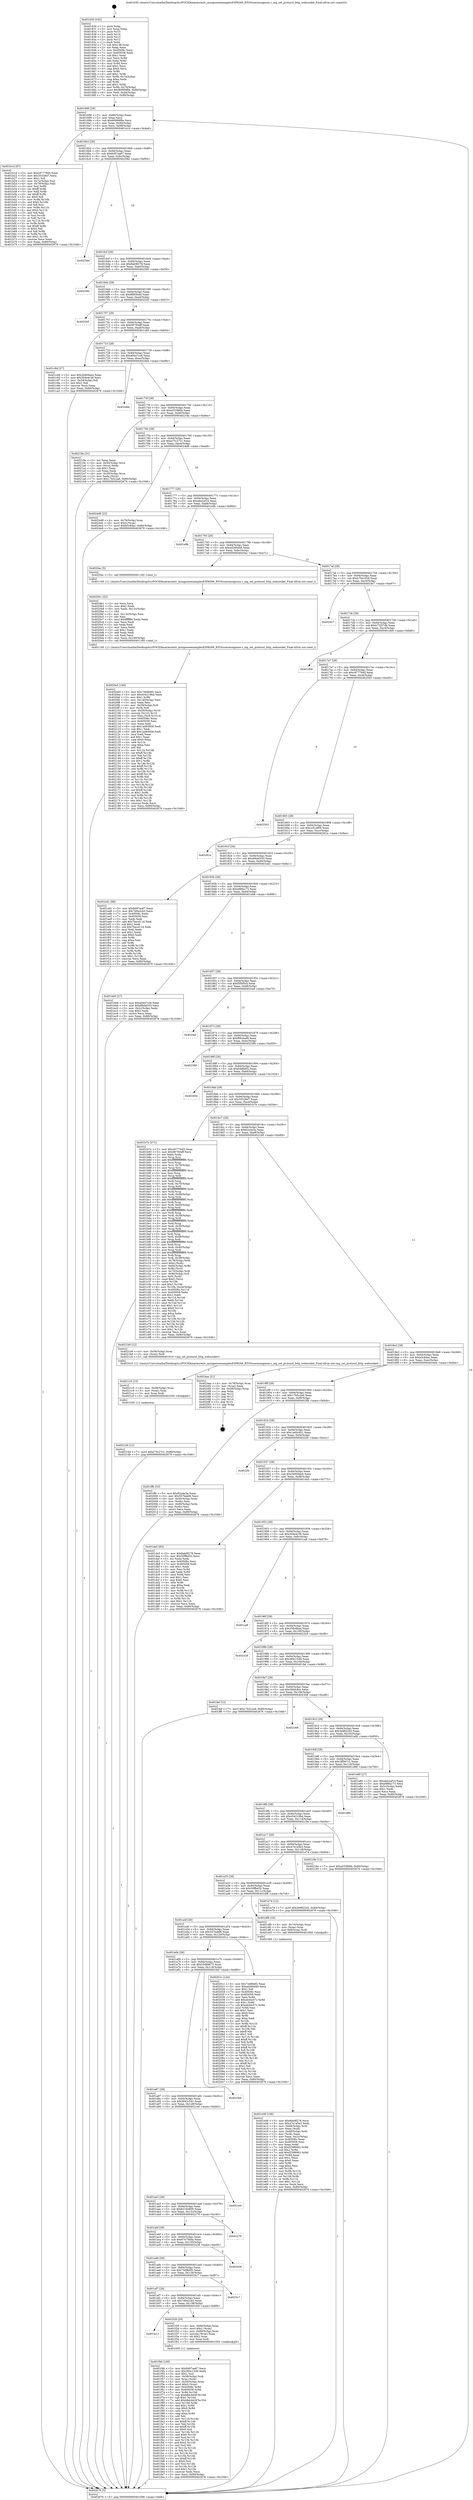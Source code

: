 digraph "0x401630" {
  label = "0x401630 (/mnt/c/Users/mathe/Desktop/tcc/POCII/binaries/extr_mongooseexamplesESP8266_RTOSusermongoose.c_mg_set_protocol_http_websocket_Final-ollvm.out::main(0))"
  labelloc = "t"
  node[shape=record]

  Entry [label="",width=0.3,height=0.3,shape=circle,fillcolor=black,style=filled]
  "0x401696" [label="{
     0x401696 [29]\l
     | [instrs]\l
     &nbsp;&nbsp;0x401696 \<+3\>: mov -0x80(%rbp),%eax\l
     &nbsp;&nbsp;0x401699 \<+2\>: mov %eax,%ecx\l
     &nbsp;&nbsp;0x40169b \<+6\>: sub $0x80999f8e,%ecx\l
     &nbsp;&nbsp;0x4016a1 \<+6\>: mov %eax,-0x94(%rbp)\l
     &nbsp;&nbsp;0x4016a7 \<+6\>: mov %ecx,-0x98(%rbp)\l
     &nbsp;&nbsp;0x4016ad \<+6\>: je 0000000000401b1d \<main+0x4ed\>\l
  }"]
  "0x401b1d" [label="{
     0x401b1d [97]\l
     | [instrs]\l
     &nbsp;&nbsp;0x401b1d \<+5\>: mov $0xc9777645,%eax\l
     &nbsp;&nbsp;0x401b22 \<+5\>: mov $0x35328d7,%ecx\l
     &nbsp;&nbsp;0x401b27 \<+2\>: mov $0x1,%dl\l
     &nbsp;&nbsp;0x401b29 \<+4\>: mov -0x7a(%rbp),%sil\l
     &nbsp;&nbsp;0x401b2d \<+4\>: mov -0x79(%rbp),%dil\l
     &nbsp;&nbsp;0x401b31 \<+3\>: mov %sil,%r8b\l
     &nbsp;&nbsp;0x401b34 \<+4\>: xor $0xff,%r8b\l
     &nbsp;&nbsp;0x401b38 \<+3\>: mov %dil,%r9b\l
     &nbsp;&nbsp;0x401b3b \<+4\>: xor $0xff,%r9b\l
     &nbsp;&nbsp;0x401b3f \<+3\>: xor $0x0,%dl\l
     &nbsp;&nbsp;0x401b42 \<+3\>: mov %r8b,%r10b\l
     &nbsp;&nbsp;0x401b45 \<+4\>: and $0x0,%r10b\l
     &nbsp;&nbsp;0x401b49 \<+3\>: and %dl,%sil\l
     &nbsp;&nbsp;0x401b4c \<+3\>: mov %r9b,%r11b\l
     &nbsp;&nbsp;0x401b4f \<+4\>: and $0x0,%r11b\l
     &nbsp;&nbsp;0x401b53 \<+3\>: and %dl,%dil\l
     &nbsp;&nbsp;0x401b56 \<+3\>: or %sil,%r10b\l
     &nbsp;&nbsp;0x401b59 \<+3\>: or %dil,%r11b\l
     &nbsp;&nbsp;0x401b5c \<+3\>: xor %r11b,%r10b\l
     &nbsp;&nbsp;0x401b5f \<+3\>: or %r9b,%r8b\l
     &nbsp;&nbsp;0x401b62 \<+4\>: xor $0xff,%r8b\l
     &nbsp;&nbsp;0x401b66 \<+3\>: or $0x0,%dl\l
     &nbsp;&nbsp;0x401b69 \<+3\>: and %dl,%r8b\l
     &nbsp;&nbsp;0x401b6c \<+3\>: or %r8b,%r10b\l
     &nbsp;&nbsp;0x401b6f \<+4\>: test $0x1,%r10b\l
     &nbsp;&nbsp;0x401b73 \<+3\>: cmovne %ecx,%eax\l
     &nbsp;&nbsp;0x401b76 \<+3\>: mov %eax,-0x80(%rbp)\l
     &nbsp;&nbsp;0x401b79 \<+5\>: jmp 0000000000402676 \<main+0x1046\>\l
  }"]
  "0x4016b3" [label="{
     0x4016b3 [28]\l
     | [instrs]\l
     &nbsp;&nbsp;0x4016b3 \<+5\>: jmp 00000000004016b8 \<main+0x88\>\l
     &nbsp;&nbsp;0x4016b8 \<+6\>: mov -0x94(%rbp),%eax\l
     &nbsp;&nbsp;0x4016be \<+5\>: sub $0x8497aa67,%eax\l
     &nbsp;&nbsp;0x4016c3 \<+6\>: mov %eax,-0x9c(%rbp)\l
     &nbsp;&nbsp;0x4016c9 \<+6\>: je 000000000040258d \<main+0xf5d\>\l
  }"]
  "0x402676" [label="{
     0x402676 [5]\l
     | [instrs]\l
     &nbsp;&nbsp;0x402676 \<+5\>: jmp 0000000000401696 \<main+0x66\>\l
  }"]
  "0x401630" [label="{
     0x401630 [102]\l
     | [instrs]\l
     &nbsp;&nbsp;0x401630 \<+1\>: push %rbp\l
     &nbsp;&nbsp;0x401631 \<+3\>: mov %rsp,%rbp\l
     &nbsp;&nbsp;0x401634 \<+2\>: push %r15\l
     &nbsp;&nbsp;0x401636 \<+2\>: push %r14\l
     &nbsp;&nbsp;0x401638 \<+2\>: push %r13\l
     &nbsp;&nbsp;0x40163a \<+2\>: push %r12\l
     &nbsp;&nbsp;0x40163c \<+1\>: push %rbx\l
     &nbsp;&nbsp;0x40163d \<+7\>: sub $0x138,%rsp\l
     &nbsp;&nbsp;0x401644 \<+2\>: xor %eax,%eax\l
     &nbsp;&nbsp;0x401646 \<+7\>: mov 0x40506c,%ecx\l
     &nbsp;&nbsp;0x40164d \<+7\>: mov 0x405058,%edx\l
     &nbsp;&nbsp;0x401654 \<+3\>: sub $0x1,%eax\l
     &nbsp;&nbsp;0x401657 \<+3\>: mov %ecx,%r8d\l
     &nbsp;&nbsp;0x40165a \<+3\>: add %eax,%r8d\l
     &nbsp;&nbsp;0x40165d \<+4\>: imul %r8d,%ecx\l
     &nbsp;&nbsp;0x401661 \<+3\>: and $0x1,%ecx\l
     &nbsp;&nbsp;0x401664 \<+3\>: cmp $0x0,%ecx\l
     &nbsp;&nbsp;0x401667 \<+4\>: sete %r9b\l
     &nbsp;&nbsp;0x40166b \<+4\>: and $0x1,%r9b\l
     &nbsp;&nbsp;0x40166f \<+4\>: mov %r9b,-0x7a(%rbp)\l
     &nbsp;&nbsp;0x401673 \<+3\>: cmp $0xa,%edx\l
     &nbsp;&nbsp;0x401676 \<+4\>: setl %r9b\l
     &nbsp;&nbsp;0x40167a \<+4\>: and $0x1,%r9b\l
     &nbsp;&nbsp;0x40167e \<+4\>: mov %r9b,-0x79(%rbp)\l
     &nbsp;&nbsp;0x401682 \<+7\>: movl $0x80999f8e,-0x80(%rbp)\l
     &nbsp;&nbsp;0x401689 \<+6\>: mov %edi,-0x84(%rbp)\l
     &nbsp;&nbsp;0x40168f \<+7\>: mov %rsi,-0x90(%rbp)\l
  }"]
  Exit [label="",width=0.3,height=0.3,shape=circle,fillcolor=black,style=filled,peripheries=2]
  "0x40258d" [label="{
     0x40258d\l
  }", style=dashed]
  "0x4016cf" [label="{
     0x4016cf [28]\l
     | [instrs]\l
     &nbsp;&nbsp;0x4016cf \<+5\>: jmp 00000000004016d4 \<main+0xa4\>\l
     &nbsp;&nbsp;0x4016d4 \<+6\>: mov -0x94(%rbp),%eax\l
     &nbsp;&nbsp;0x4016da \<+5\>: sub $0x8ab9f278,%eax\l
     &nbsp;&nbsp;0x4016df \<+6\>: mov %eax,-0xa0(%rbp)\l
     &nbsp;&nbsp;0x4016e5 \<+6\>: je 0000000000402560 \<main+0xf30\>\l
  }"]
  "0x4021d4" [label="{
     0x4021d4 [12]\l
     | [instrs]\l
     &nbsp;&nbsp;0x4021d4 \<+7\>: movl $0xa75c27c1,-0x80(%rbp)\l
     &nbsp;&nbsp;0x4021db \<+5\>: jmp 0000000000402676 \<main+0x1046\>\l
  }"]
  "0x402560" [label="{
     0x402560\l
  }", style=dashed]
  "0x4016eb" [label="{
     0x4016eb [28]\l
     | [instrs]\l
     &nbsp;&nbsp;0x4016eb \<+5\>: jmp 00000000004016f0 \<main+0xc0\>\l
     &nbsp;&nbsp;0x4016f0 \<+6\>: mov -0x94(%rbp),%eax\l
     &nbsp;&nbsp;0x4016f6 \<+5\>: sub $0x8f6f3bdd,%eax\l
     &nbsp;&nbsp;0x4016fb \<+6\>: mov %eax,-0xa4(%rbp)\l
     &nbsp;&nbsp;0x401701 \<+6\>: je 0000000000402545 \<main+0xf15\>\l
  }"]
  "0x4021c5" [label="{
     0x4021c5 [15]\l
     | [instrs]\l
     &nbsp;&nbsp;0x4021c5 \<+4\>: mov -0x58(%rbp),%rax\l
     &nbsp;&nbsp;0x4021c9 \<+3\>: mov (%rax),%rax\l
     &nbsp;&nbsp;0x4021cc \<+3\>: mov %rax,%rdi\l
     &nbsp;&nbsp;0x4021cf \<+5\>: call 0000000000401030 \<free@plt\>\l
     | [calls]\l
     &nbsp;&nbsp;0x401030 \{1\} (unknown)\l
  }"]
  "0x402545" [label="{
     0x402545\l
  }", style=dashed]
  "0x401707" [label="{
     0x401707 [28]\l
     | [instrs]\l
     &nbsp;&nbsp;0x401707 \<+5\>: jmp 000000000040170c \<main+0xdc\>\l
     &nbsp;&nbsp;0x40170c \<+6\>: mov -0x94(%rbp),%eax\l
     &nbsp;&nbsp;0x401712 \<+5\>: sub $0x98750eff,%eax\l
     &nbsp;&nbsp;0x401717 \<+6\>: mov %eax,-0xa8(%rbp)\l
     &nbsp;&nbsp;0x40171d \<+6\>: je 0000000000401c8d \<main+0x65d\>\l
  }"]
  "0x4020e5" [label="{
     0x4020e5 [169]\l
     | [instrs]\l
     &nbsp;&nbsp;0x4020e5 \<+5\>: mov $0x73d9b6f2,%ecx\l
     &nbsp;&nbsp;0x4020ea \<+5\>: mov $0x454219bd,%edx\l
     &nbsp;&nbsp;0x4020ef \<+3\>: mov $0x1,%r8b\l
     &nbsp;&nbsp;0x4020f2 \<+6\>: mov -0x140(%rbp),%esi\l
     &nbsp;&nbsp;0x4020f8 \<+3\>: imul %eax,%esi\l
     &nbsp;&nbsp;0x4020fb \<+4\>: mov -0x58(%rbp),%r9\l
     &nbsp;&nbsp;0x4020ff \<+3\>: mov (%r9),%r9\l
     &nbsp;&nbsp;0x402102 \<+4\>: mov -0x50(%rbp),%r10\l
     &nbsp;&nbsp;0x402106 \<+3\>: movslq (%r10),%r10\l
     &nbsp;&nbsp;0x402109 \<+4\>: mov %esi,(%r9,%r10,4)\l
     &nbsp;&nbsp;0x40210d \<+7\>: mov 0x40506c,%eax\l
     &nbsp;&nbsp;0x402114 \<+7\>: mov 0x405058,%esi\l
     &nbsp;&nbsp;0x40211b \<+2\>: mov %eax,%edi\l
     &nbsp;&nbsp;0x40211d \<+6\>: sub $0x1ad83608,%edi\l
     &nbsp;&nbsp;0x402123 \<+3\>: sub $0x1,%edi\l
     &nbsp;&nbsp;0x402126 \<+6\>: add $0x1ad83608,%edi\l
     &nbsp;&nbsp;0x40212c \<+3\>: imul %edi,%eax\l
     &nbsp;&nbsp;0x40212f \<+3\>: and $0x1,%eax\l
     &nbsp;&nbsp;0x402132 \<+3\>: cmp $0x0,%eax\l
     &nbsp;&nbsp;0x402135 \<+4\>: sete %r11b\l
     &nbsp;&nbsp;0x402139 \<+3\>: cmp $0xa,%esi\l
     &nbsp;&nbsp;0x40213c \<+3\>: setl %bl\l
     &nbsp;&nbsp;0x40213f \<+3\>: mov %r11b,%r14b\l
     &nbsp;&nbsp;0x402142 \<+4\>: xor $0xff,%r14b\l
     &nbsp;&nbsp;0x402146 \<+3\>: mov %bl,%r15b\l
     &nbsp;&nbsp;0x402149 \<+4\>: xor $0xff,%r15b\l
     &nbsp;&nbsp;0x40214d \<+4\>: xor $0x1,%r8b\l
     &nbsp;&nbsp;0x402151 \<+3\>: mov %r14b,%r12b\l
     &nbsp;&nbsp;0x402154 \<+4\>: and $0xff,%r12b\l
     &nbsp;&nbsp;0x402158 \<+3\>: and %r8b,%r11b\l
     &nbsp;&nbsp;0x40215b \<+3\>: mov %r15b,%r13b\l
     &nbsp;&nbsp;0x40215e \<+4\>: and $0xff,%r13b\l
     &nbsp;&nbsp;0x402162 \<+3\>: and %r8b,%bl\l
     &nbsp;&nbsp;0x402165 \<+3\>: or %r11b,%r12b\l
     &nbsp;&nbsp;0x402168 \<+3\>: or %bl,%r13b\l
     &nbsp;&nbsp;0x40216b \<+3\>: xor %r13b,%r12b\l
     &nbsp;&nbsp;0x40216e \<+3\>: or %r15b,%r14b\l
     &nbsp;&nbsp;0x402171 \<+4\>: xor $0xff,%r14b\l
     &nbsp;&nbsp;0x402175 \<+4\>: or $0x1,%r8b\l
     &nbsp;&nbsp;0x402179 \<+3\>: and %r8b,%r14b\l
     &nbsp;&nbsp;0x40217c \<+3\>: or %r14b,%r12b\l
     &nbsp;&nbsp;0x40217f \<+4\>: test $0x1,%r12b\l
     &nbsp;&nbsp;0x402183 \<+3\>: cmovne %edx,%ecx\l
     &nbsp;&nbsp;0x402186 \<+3\>: mov %ecx,-0x80(%rbp)\l
     &nbsp;&nbsp;0x402189 \<+5\>: jmp 0000000000402676 \<main+0x1046\>\l
  }"]
  "0x401c8d" [label="{
     0x401c8d [27]\l
     | [instrs]\l
     &nbsp;&nbsp;0x401c8d \<+5\>: mov $0x2b909ee4,%eax\l
     &nbsp;&nbsp;0x401c92 \<+5\>: mov $0x304e4c38,%ecx\l
     &nbsp;&nbsp;0x401c97 \<+3\>: mov -0x2d(%rbp),%dl\l
     &nbsp;&nbsp;0x401c9a \<+3\>: test $0x1,%dl\l
     &nbsp;&nbsp;0x401c9d \<+3\>: cmovne %ecx,%eax\l
     &nbsp;&nbsp;0x401ca0 \<+3\>: mov %eax,-0x80(%rbp)\l
     &nbsp;&nbsp;0x401ca3 \<+5\>: jmp 0000000000402676 \<main+0x1046\>\l
  }"]
  "0x401723" [label="{
     0x401723 [28]\l
     | [instrs]\l
     &nbsp;&nbsp;0x401723 \<+5\>: jmp 0000000000401728 \<main+0xf8\>\l
     &nbsp;&nbsp;0x401728 \<+6\>: mov -0x94(%rbp),%eax\l
     &nbsp;&nbsp;0x40172e \<+5\>: sub $0xa0447cc8,%eax\l
     &nbsp;&nbsp;0x401733 \<+6\>: mov %eax,-0xac(%rbp)\l
     &nbsp;&nbsp;0x401739 \<+6\>: je 00000000004024bb \<main+0xe8b\>\l
  }"]
  "0x4020b1" [label="{
     0x4020b1 [52]\l
     | [instrs]\l
     &nbsp;&nbsp;0x4020b1 \<+2\>: xor %ecx,%ecx\l
     &nbsp;&nbsp;0x4020b3 \<+5\>: mov $0x2,%edx\l
     &nbsp;&nbsp;0x4020b8 \<+6\>: mov %edx,-0x13c(%rbp)\l
     &nbsp;&nbsp;0x4020be \<+1\>: cltd\l
     &nbsp;&nbsp;0x4020bf \<+6\>: mov -0x13c(%rbp),%esi\l
     &nbsp;&nbsp;0x4020c5 \<+2\>: idiv %esi\l
     &nbsp;&nbsp;0x4020c7 \<+6\>: imul $0xfffffffe,%edx,%edx\l
     &nbsp;&nbsp;0x4020cd \<+2\>: mov %ecx,%edi\l
     &nbsp;&nbsp;0x4020cf \<+2\>: sub %edx,%edi\l
     &nbsp;&nbsp;0x4020d1 \<+2\>: mov %ecx,%edx\l
     &nbsp;&nbsp;0x4020d3 \<+3\>: sub $0x1,%edx\l
     &nbsp;&nbsp;0x4020d6 \<+2\>: add %edx,%edi\l
     &nbsp;&nbsp;0x4020d8 \<+2\>: sub %edi,%ecx\l
     &nbsp;&nbsp;0x4020da \<+6\>: mov %ecx,-0x140(%rbp)\l
     &nbsp;&nbsp;0x4020e0 \<+5\>: call 0000000000401160 \<next_i\>\l
     | [calls]\l
     &nbsp;&nbsp;0x401160 \{1\} (/mnt/c/Users/mathe/Desktop/tcc/POCII/binaries/extr_mongooseexamplesESP8266_RTOSusermongoose.c_mg_set_protocol_http_websocket_Final-ollvm.out::next_i)\l
  }"]
  "0x4024bb" [label="{
     0x4024bb\l
  }", style=dashed]
  "0x40173f" [label="{
     0x40173f [28]\l
     | [instrs]\l
     &nbsp;&nbsp;0x40173f \<+5\>: jmp 0000000000401744 \<main+0x114\>\l
     &nbsp;&nbsp;0x401744 \<+6\>: mov -0x94(%rbp),%eax\l
     &nbsp;&nbsp;0x40174a \<+5\>: sub $0xa53386fe,%eax\l
     &nbsp;&nbsp;0x40174f \<+6\>: mov %eax,-0xb0(%rbp)\l
     &nbsp;&nbsp;0x401755 \<+6\>: je 000000000040219a \<main+0xb6a\>\l
  }"]
  "0x401f46" [label="{
     0x401f46 [169]\l
     | [instrs]\l
     &nbsp;&nbsp;0x401f46 \<+5\>: mov $0x8497aa67,%ecx\l
     &nbsp;&nbsp;0x401f4b \<+5\>: mov $0x394c1549,%edx\l
     &nbsp;&nbsp;0x401f50 \<+3\>: mov $0x1,%sil\l
     &nbsp;&nbsp;0x401f53 \<+4\>: mov -0x58(%rbp),%rdi\l
     &nbsp;&nbsp;0x401f57 \<+3\>: mov %rax,(%rdi)\l
     &nbsp;&nbsp;0x401f5a \<+4\>: mov -0x50(%rbp),%rax\l
     &nbsp;&nbsp;0x401f5e \<+6\>: movl $0x0,(%rax)\l
     &nbsp;&nbsp;0x401f64 \<+8\>: mov 0x40506c,%r8d\l
     &nbsp;&nbsp;0x401f6c \<+8\>: mov 0x405058,%r9d\l
     &nbsp;&nbsp;0x401f74 \<+3\>: mov %r8d,%r10d\l
     &nbsp;&nbsp;0x401f77 \<+7\>: sub $0xb8dcbb5f,%r10d\l
     &nbsp;&nbsp;0x401f7e \<+4\>: sub $0x1,%r10d\l
     &nbsp;&nbsp;0x401f82 \<+7\>: add $0xb8dcbb5f,%r10d\l
     &nbsp;&nbsp;0x401f89 \<+4\>: imul %r10d,%r8d\l
     &nbsp;&nbsp;0x401f8d \<+4\>: and $0x1,%r8d\l
     &nbsp;&nbsp;0x401f91 \<+4\>: cmp $0x0,%r8d\l
     &nbsp;&nbsp;0x401f95 \<+4\>: sete %r11b\l
     &nbsp;&nbsp;0x401f99 \<+4\>: cmp $0xa,%r9d\l
     &nbsp;&nbsp;0x401f9d \<+3\>: setl %bl\l
     &nbsp;&nbsp;0x401fa0 \<+3\>: mov %r11b,%r14b\l
     &nbsp;&nbsp;0x401fa3 \<+4\>: xor $0xff,%r14b\l
     &nbsp;&nbsp;0x401fa7 \<+3\>: mov %bl,%r15b\l
     &nbsp;&nbsp;0x401faa \<+4\>: xor $0xff,%r15b\l
     &nbsp;&nbsp;0x401fae \<+4\>: xor $0x0,%sil\l
     &nbsp;&nbsp;0x401fb2 \<+3\>: mov %r14b,%r12b\l
     &nbsp;&nbsp;0x401fb5 \<+4\>: and $0x0,%r12b\l
     &nbsp;&nbsp;0x401fb9 \<+3\>: and %sil,%r11b\l
     &nbsp;&nbsp;0x401fbc \<+3\>: mov %r15b,%r13b\l
     &nbsp;&nbsp;0x401fbf \<+4\>: and $0x0,%r13b\l
     &nbsp;&nbsp;0x401fc3 \<+3\>: and %sil,%bl\l
     &nbsp;&nbsp;0x401fc6 \<+3\>: or %r11b,%r12b\l
     &nbsp;&nbsp;0x401fc9 \<+3\>: or %bl,%r13b\l
     &nbsp;&nbsp;0x401fcc \<+3\>: xor %r13b,%r12b\l
     &nbsp;&nbsp;0x401fcf \<+3\>: or %r15b,%r14b\l
     &nbsp;&nbsp;0x401fd2 \<+4\>: xor $0xff,%r14b\l
     &nbsp;&nbsp;0x401fd6 \<+4\>: or $0x0,%sil\l
     &nbsp;&nbsp;0x401fda \<+3\>: and %sil,%r14b\l
     &nbsp;&nbsp;0x401fdd \<+3\>: or %r14b,%r12b\l
     &nbsp;&nbsp;0x401fe0 \<+4\>: test $0x1,%r12b\l
     &nbsp;&nbsp;0x401fe4 \<+3\>: cmovne %edx,%ecx\l
     &nbsp;&nbsp;0x401fe7 \<+3\>: mov %ecx,-0x80(%rbp)\l
     &nbsp;&nbsp;0x401fea \<+5\>: jmp 0000000000402676 \<main+0x1046\>\l
  }"]
  "0x40219a" [label="{
     0x40219a [31]\l
     | [instrs]\l
     &nbsp;&nbsp;0x40219a \<+2\>: xor %eax,%eax\l
     &nbsp;&nbsp;0x40219c \<+4\>: mov -0x50(%rbp),%rcx\l
     &nbsp;&nbsp;0x4021a0 \<+2\>: mov (%rcx),%edx\l
     &nbsp;&nbsp;0x4021a2 \<+3\>: sub $0x1,%eax\l
     &nbsp;&nbsp;0x4021a5 \<+2\>: sub %eax,%edx\l
     &nbsp;&nbsp;0x4021a7 \<+4\>: mov -0x50(%rbp),%rcx\l
     &nbsp;&nbsp;0x4021ab \<+2\>: mov %edx,(%rcx)\l
     &nbsp;&nbsp;0x4021ad \<+7\>: movl $0x17b5c2a6,-0x80(%rbp)\l
     &nbsp;&nbsp;0x4021b4 \<+5\>: jmp 0000000000402676 \<main+0x1046\>\l
  }"]
  "0x40175b" [label="{
     0x40175b [28]\l
     | [instrs]\l
     &nbsp;&nbsp;0x40175b \<+5\>: jmp 0000000000401760 \<main+0x130\>\l
     &nbsp;&nbsp;0x401760 \<+6\>: mov -0x94(%rbp),%eax\l
     &nbsp;&nbsp;0x401766 \<+5\>: sub $0xa75c27c1,%eax\l
     &nbsp;&nbsp;0x40176b \<+6\>: mov %eax,-0xb4(%rbp)\l
     &nbsp;&nbsp;0x401771 \<+6\>: je 00000000004024d8 \<main+0xea8\>\l
  }"]
  "0x401b13" [label="{
     0x401b13\l
  }", style=dashed]
  "0x4024d8" [label="{
     0x4024d8 [22]\l
     | [instrs]\l
     &nbsp;&nbsp;0x4024d8 \<+4\>: mov -0x78(%rbp),%rax\l
     &nbsp;&nbsp;0x4024dc \<+6\>: movl $0x0,(%rax)\l
     &nbsp;&nbsp;0x4024e2 \<+7\>: movl $0xb5c84ac,-0x80(%rbp)\l
     &nbsp;&nbsp;0x4024e9 \<+5\>: jmp 0000000000402676 \<main+0x1046\>\l
  }"]
  "0x401777" [label="{
     0x401777 [28]\l
     | [instrs]\l
     &nbsp;&nbsp;0x401777 \<+5\>: jmp 000000000040177c \<main+0x14c\>\l
     &nbsp;&nbsp;0x40177c \<+6\>: mov -0x94(%rbp),%eax\l
     &nbsp;&nbsp;0x401782 \<+5\>: sub $0xabe2af10,%eax\l
     &nbsp;&nbsp;0x401787 \<+6\>: mov %eax,-0xb8(%rbp)\l
     &nbsp;&nbsp;0x40178d \<+6\>: je 0000000000401e9b \<main+0x86b\>\l
  }"]
  "0x401f29" [label="{
     0x401f29 [29]\l
     | [instrs]\l
     &nbsp;&nbsp;0x401f29 \<+4\>: mov -0x60(%rbp),%rax\l
     &nbsp;&nbsp;0x401f2d \<+6\>: movl $0x1,(%rax)\l
     &nbsp;&nbsp;0x401f33 \<+4\>: mov -0x60(%rbp),%rax\l
     &nbsp;&nbsp;0x401f37 \<+3\>: movslq (%rax),%rax\l
     &nbsp;&nbsp;0x401f3a \<+4\>: shl $0x2,%rax\l
     &nbsp;&nbsp;0x401f3e \<+3\>: mov %rax,%rdi\l
     &nbsp;&nbsp;0x401f41 \<+5\>: call 0000000000401050 \<malloc@plt\>\l
     | [calls]\l
     &nbsp;&nbsp;0x401050 \{1\} (unknown)\l
  }"]
  "0x401e9b" [label="{
     0x401e9b\l
  }", style=dashed]
  "0x401793" [label="{
     0x401793 [28]\l
     | [instrs]\l
     &nbsp;&nbsp;0x401793 \<+5\>: jmp 0000000000401798 \<main+0x168\>\l
     &nbsp;&nbsp;0x401798 \<+6\>: mov -0x94(%rbp),%eax\l
     &nbsp;&nbsp;0x40179e \<+5\>: sub $0xad260d49,%eax\l
     &nbsp;&nbsp;0x4017a3 \<+6\>: mov %eax,-0xbc(%rbp)\l
     &nbsp;&nbsp;0x4017a9 \<+6\>: je 00000000004020ac \<main+0xa7c\>\l
  }"]
  "0x401af7" [label="{
     0x401af7 [28]\l
     | [instrs]\l
     &nbsp;&nbsp;0x401af7 \<+5\>: jmp 0000000000401afc \<main+0x4cc\>\l
     &nbsp;&nbsp;0x401afc \<+6\>: mov -0x94(%rbp),%eax\l
     &nbsp;&nbsp;0x401b02 \<+5\>: sub $0x7d0a2cb2,%eax\l
     &nbsp;&nbsp;0x401b07 \<+6\>: mov %eax,-0x138(%rbp)\l
     &nbsp;&nbsp;0x401b0d \<+6\>: je 0000000000401f29 \<main+0x8f9\>\l
  }"]
  "0x4020ac" [label="{
     0x4020ac [5]\l
     | [instrs]\l
     &nbsp;&nbsp;0x4020ac \<+5\>: call 0000000000401160 \<next_i\>\l
     | [calls]\l
     &nbsp;&nbsp;0x401160 \{1\} (/mnt/c/Users/mathe/Desktop/tcc/POCII/binaries/extr_mongooseexamplesESP8266_RTOSusermongoose.c_mg_set_protocol_http_websocket_Final-ollvm.out::next_i)\l
  }"]
  "0x4017af" [label="{
     0x4017af [28]\l
     | [instrs]\l
     &nbsp;&nbsp;0x4017af \<+5\>: jmp 00000000004017b4 \<main+0x184\>\l
     &nbsp;&nbsp;0x4017b4 \<+6\>: mov -0x94(%rbp),%eax\l
     &nbsp;&nbsp;0x4017ba \<+5\>: sub $0xb70e1926,%eax\l
     &nbsp;&nbsp;0x4017bf \<+6\>: mov %eax,-0xc0(%rbp)\l
     &nbsp;&nbsp;0x4017c5 \<+6\>: je 00000000004024c7 \<main+0xe97\>\l
  }"]
  "0x4025c7" [label="{
     0x4025c7\l
  }", style=dashed]
  "0x4024c7" [label="{
     0x4024c7\l
  }", style=dashed]
  "0x4017cb" [label="{
     0x4017cb [28]\l
     | [instrs]\l
     &nbsp;&nbsp;0x4017cb \<+5\>: jmp 00000000004017d0 \<main+0x1a0\>\l
     &nbsp;&nbsp;0x4017d0 \<+6\>: mov -0x94(%rbp),%eax\l
     &nbsp;&nbsp;0x4017d6 \<+5\>: sub $0xb72f37db,%eax\l
     &nbsp;&nbsp;0x4017db \<+6\>: mov %eax,-0xc4(%rbp)\l
     &nbsp;&nbsp;0x4017e1 \<+6\>: je 0000000000401d00 \<main+0x6d0\>\l
  }"]
  "0x401adb" [label="{
     0x401adb [28]\l
     | [instrs]\l
     &nbsp;&nbsp;0x401adb \<+5\>: jmp 0000000000401ae0 \<main+0x4b0\>\l
     &nbsp;&nbsp;0x401ae0 \<+6\>: mov -0x94(%rbp),%eax\l
     &nbsp;&nbsp;0x401ae6 \<+5\>: sub $0x73d9b6f2,%eax\l
     &nbsp;&nbsp;0x401aeb \<+6\>: mov %eax,-0x134(%rbp)\l
     &nbsp;&nbsp;0x401af1 \<+6\>: je 00000000004025c7 \<main+0xf97\>\l
  }"]
  "0x401d00" [label="{
     0x401d00\l
  }", style=dashed]
  "0x4017e7" [label="{
     0x4017e7 [28]\l
     | [instrs]\l
     &nbsp;&nbsp;0x4017e7 \<+5\>: jmp 00000000004017ec \<main+0x1bc\>\l
     &nbsp;&nbsp;0x4017ec \<+6\>: mov -0x94(%rbp),%eax\l
     &nbsp;&nbsp;0x4017f2 \<+5\>: sub $0xc9777645,%eax\l
     &nbsp;&nbsp;0x4017f7 \<+6\>: mov %eax,-0xc8(%rbp)\l
     &nbsp;&nbsp;0x4017fd \<+6\>: je 0000000000402503 \<main+0xed3\>\l
  }"]
  "0x402436" [label="{
     0x402436\l
  }", style=dashed]
  "0x402503" [label="{
     0x402503\l
  }", style=dashed]
  "0x401803" [label="{
     0x401803 [28]\l
     | [instrs]\l
     &nbsp;&nbsp;0x401803 \<+5\>: jmp 0000000000401808 \<main+0x1d8\>\l
     &nbsp;&nbsp;0x401808 \<+6\>: mov -0x94(%rbp),%eax\l
     &nbsp;&nbsp;0x40180e \<+5\>: sub $0xcc51df09,%eax\l
     &nbsp;&nbsp;0x401813 \<+6\>: mov %eax,-0xcc(%rbp)\l
     &nbsp;&nbsp;0x401819 \<+6\>: je 000000000040261a \<main+0xfea\>\l
  }"]
  "0x401abf" [label="{
     0x401abf [28]\l
     | [instrs]\l
     &nbsp;&nbsp;0x401abf \<+5\>: jmp 0000000000401ac4 \<main+0x494\>\l
     &nbsp;&nbsp;0x401ac4 \<+6\>: mov -0x94(%rbp),%eax\l
     &nbsp;&nbsp;0x401aca \<+5\>: sub $0x67e756da,%eax\l
     &nbsp;&nbsp;0x401acf \<+6\>: mov %eax,-0x130(%rbp)\l
     &nbsp;&nbsp;0x401ad5 \<+6\>: je 0000000000402436 \<main+0xe06\>\l
  }"]
  "0x40261a" [label="{
     0x40261a\l
  }", style=dashed]
  "0x40181f" [label="{
     0x40181f [28]\l
     | [instrs]\l
     &nbsp;&nbsp;0x40181f \<+5\>: jmp 0000000000401824 \<main+0x1f4\>\l
     &nbsp;&nbsp;0x401824 \<+6\>: mov -0x94(%rbp),%eax\l
     &nbsp;&nbsp;0x40182a \<+5\>: sub $0xdf4dd333,%eax\l
     &nbsp;&nbsp;0x40182f \<+6\>: mov %eax,-0xd0(%rbp)\l
     &nbsp;&nbsp;0x401835 \<+6\>: je 0000000000401ed1 \<main+0x8a1\>\l
  }"]
  "0x402270" [label="{
     0x402270\l
  }", style=dashed]
  "0x401ed1" [label="{
     0x401ed1 [88]\l
     | [instrs]\l
     &nbsp;&nbsp;0x401ed1 \<+5\>: mov $0x8497aa67,%eax\l
     &nbsp;&nbsp;0x401ed6 \<+5\>: mov $0x7d0a2cb2,%ecx\l
     &nbsp;&nbsp;0x401edb \<+7\>: mov 0x40506c,%edx\l
     &nbsp;&nbsp;0x401ee2 \<+7\>: mov 0x405058,%esi\l
     &nbsp;&nbsp;0x401ee9 \<+2\>: mov %edx,%edi\l
     &nbsp;&nbsp;0x401eeb \<+6\>: add $0x7becd11d,%edi\l
     &nbsp;&nbsp;0x401ef1 \<+3\>: sub $0x1,%edi\l
     &nbsp;&nbsp;0x401ef4 \<+6\>: sub $0x7becd11d,%edi\l
     &nbsp;&nbsp;0x401efa \<+3\>: imul %edi,%edx\l
     &nbsp;&nbsp;0x401efd \<+3\>: and $0x1,%edx\l
     &nbsp;&nbsp;0x401f00 \<+3\>: cmp $0x0,%edx\l
     &nbsp;&nbsp;0x401f03 \<+4\>: sete %r8b\l
     &nbsp;&nbsp;0x401f07 \<+3\>: cmp $0xa,%esi\l
     &nbsp;&nbsp;0x401f0a \<+4\>: setl %r9b\l
     &nbsp;&nbsp;0x401f0e \<+3\>: mov %r8b,%r10b\l
     &nbsp;&nbsp;0x401f11 \<+3\>: and %r9b,%r10b\l
     &nbsp;&nbsp;0x401f14 \<+3\>: xor %r9b,%r8b\l
     &nbsp;&nbsp;0x401f17 \<+3\>: or %r8b,%r10b\l
     &nbsp;&nbsp;0x401f1a \<+4\>: test $0x1,%r10b\l
     &nbsp;&nbsp;0x401f1e \<+3\>: cmovne %ecx,%eax\l
     &nbsp;&nbsp;0x401f21 \<+3\>: mov %eax,-0x80(%rbp)\l
     &nbsp;&nbsp;0x401f24 \<+5\>: jmp 0000000000402676 \<main+0x1046\>\l
  }"]
  "0x40183b" [label="{
     0x40183b [28]\l
     | [instrs]\l
     &nbsp;&nbsp;0x40183b \<+5\>: jmp 0000000000401840 \<main+0x210\>\l
     &nbsp;&nbsp;0x401840 \<+6\>: mov -0x94(%rbp),%eax\l
     &nbsp;&nbsp;0x401846 \<+5\>: sub $0xe88fa173,%eax\l
     &nbsp;&nbsp;0x40184b \<+6\>: mov %eax,-0xd4(%rbp)\l
     &nbsp;&nbsp;0x401851 \<+6\>: je 0000000000401eb6 \<main+0x886\>\l
  }"]
  "0x401aa3" [label="{
     0x401aa3 [28]\l
     | [instrs]\l
     &nbsp;&nbsp;0x401aa3 \<+5\>: jmp 0000000000401aa8 \<main+0x478\>\l
     &nbsp;&nbsp;0x401aa8 \<+6\>: mov -0x94(%rbp),%eax\l
     &nbsp;&nbsp;0x401aae \<+5\>: sub $0x621be609,%eax\l
     &nbsp;&nbsp;0x401ab3 \<+6\>: mov %eax,-0x12c(%rbp)\l
     &nbsp;&nbsp;0x401ab9 \<+6\>: je 0000000000402270 \<main+0xc40\>\l
  }"]
  "0x401eb6" [label="{
     0x401eb6 [27]\l
     | [instrs]\l
     &nbsp;&nbsp;0x401eb6 \<+5\>: mov $0xa0447cc8,%eax\l
     &nbsp;&nbsp;0x401ebb \<+5\>: mov $0xdf4dd333,%ecx\l
     &nbsp;&nbsp;0x401ec0 \<+3\>: mov -0x2c(%rbp),%edx\l
     &nbsp;&nbsp;0x401ec3 \<+3\>: cmp $0x0,%edx\l
     &nbsp;&nbsp;0x401ec6 \<+3\>: cmove %ecx,%eax\l
     &nbsp;&nbsp;0x401ec9 \<+3\>: mov %eax,-0x80(%rbp)\l
     &nbsp;&nbsp;0x401ecc \<+5\>: jmp 0000000000402676 \<main+0x1046\>\l
  }"]
  "0x401857" [label="{
     0x401857 [28]\l
     | [instrs]\l
     &nbsp;&nbsp;0x401857 \<+5\>: jmp 000000000040185c \<main+0x22c\>\l
     &nbsp;&nbsp;0x40185c \<+6\>: mov -0x94(%rbp),%eax\l
     &nbsp;&nbsp;0x401862 \<+5\>: sub $0xf5f5f5c4,%eax\l
     &nbsp;&nbsp;0x401867 \<+6\>: mov %eax,-0xd8(%rbp)\l
     &nbsp;&nbsp;0x40186d \<+6\>: je 00000000004024af \<main+0xe7f\>\l
  }"]
  "0x4021e0" [label="{
     0x4021e0\l
  }", style=dashed]
  "0x4024af" [label="{
     0x4024af\l
  }", style=dashed]
  "0x401873" [label="{
     0x401873 [28]\l
     | [instrs]\l
     &nbsp;&nbsp;0x401873 \<+5\>: jmp 0000000000401878 \<main+0x248\>\l
     &nbsp;&nbsp;0x401878 \<+6\>: mov -0x94(%rbp),%eax\l
     &nbsp;&nbsp;0x40187e \<+5\>: sub $0xf99cbad9,%eax\l
     &nbsp;&nbsp;0x401883 \<+6\>: mov %eax,-0xdc(%rbp)\l
     &nbsp;&nbsp;0x401889 \<+6\>: je 0000000000402389 \<main+0xd59\>\l
  }"]
  "0x401a87" [label="{
     0x401a87 [28]\l
     | [instrs]\l
     &nbsp;&nbsp;0x401a87 \<+5\>: jmp 0000000000401a8c \<main+0x45c\>\l
     &nbsp;&nbsp;0x401a8c \<+6\>: mov -0x94(%rbp),%eax\l
     &nbsp;&nbsp;0x401a92 \<+5\>: sub $0x5842c541,%eax\l
     &nbsp;&nbsp;0x401a97 \<+6\>: mov %eax,-0x128(%rbp)\l
     &nbsp;&nbsp;0x401a9d \<+6\>: je 00000000004021e0 \<main+0xbb0\>\l
  }"]
  "0x402389" [label="{
     0x402389\l
  }", style=dashed]
  "0x40188f" [label="{
     0x40188f [28]\l
     | [instrs]\l
     &nbsp;&nbsp;0x40188f \<+5\>: jmp 0000000000401894 \<main+0x264\>\l
     &nbsp;&nbsp;0x401894 \<+6\>: mov -0x94(%rbp),%eax\l
     &nbsp;&nbsp;0x40189a \<+5\>: sub $0xfcbf8402,%eax\l
     &nbsp;&nbsp;0x40189f \<+6\>: mov %eax,-0xe0(%rbp)\l
     &nbsp;&nbsp;0x4018a5 \<+6\>: je 0000000000402654 \<main+0x1024\>\l
  }"]
  "0x4023b0" [label="{
     0x4023b0\l
  }", style=dashed]
  "0x402654" [label="{
     0x402654\l
  }", style=dashed]
  "0x4018ab" [label="{
     0x4018ab [28]\l
     | [instrs]\l
     &nbsp;&nbsp;0x4018ab \<+5\>: jmp 00000000004018b0 \<main+0x280\>\l
     &nbsp;&nbsp;0x4018b0 \<+6\>: mov -0x94(%rbp),%eax\l
     &nbsp;&nbsp;0x4018b6 \<+5\>: sub $0x35328d7,%eax\l
     &nbsp;&nbsp;0x4018bb \<+6\>: mov %eax,-0xe4(%rbp)\l
     &nbsp;&nbsp;0x4018c1 \<+6\>: je 0000000000401b7e \<main+0x54e\>\l
  }"]
  "0x401a6b" [label="{
     0x401a6b [28]\l
     | [instrs]\l
     &nbsp;&nbsp;0x401a6b \<+5\>: jmp 0000000000401a70 \<main+0x440\>\l
     &nbsp;&nbsp;0x401a70 \<+6\>: mov -0x94(%rbp),%eax\l
     &nbsp;&nbsp;0x401a76 \<+5\>: sub $0x55d88673,%eax\l
     &nbsp;&nbsp;0x401a7b \<+6\>: mov %eax,-0x124(%rbp)\l
     &nbsp;&nbsp;0x401a81 \<+6\>: je 00000000004023b0 \<main+0xd80\>\l
  }"]
  "0x401b7e" [label="{
     0x401b7e [271]\l
     | [instrs]\l
     &nbsp;&nbsp;0x401b7e \<+5\>: mov $0xc9777645,%eax\l
     &nbsp;&nbsp;0x401b83 \<+5\>: mov $0x98750eff,%ecx\l
     &nbsp;&nbsp;0x401b88 \<+2\>: xor %edx,%edx\l
     &nbsp;&nbsp;0x401b8a \<+3\>: mov %rsp,%rsi\l
     &nbsp;&nbsp;0x401b8d \<+4\>: add $0xfffffffffffffff0,%rsi\l
     &nbsp;&nbsp;0x401b91 \<+3\>: mov %rsi,%rsp\l
     &nbsp;&nbsp;0x401b94 \<+4\>: mov %rsi,-0x78(%rbp)\l
     &nbsp;&nbsp;0x401b98 \<+3\>: mov %rsp,%rsi\l
     &nbsp;&nbsp;0x401b9b \<+4\>: add $0xfffffffffffffff0,%rsi\l
     &nbsp;&nbsp;0x401b9f \<+3\>: mov %rsi,%rsp\l
     &nbsp;&nbsp;0x401ba2 \<+3\>: mov %rsp,%rdi\l
     &nbsp;&nbsp;0x401ba5 \<+4\>: add $0xfffffffffffffff0,%rdi\l
     &nbsp;&nbsp;0x401ba9 \<+3\>: mov %rdi,%rsp\l
     &nbsp;&nbsp;0x401bac \<+4\>: mov %rdi,-0x70(%rbp)\l
     &nbsp;&nbsp;0x401bb0 \<+3\>: mov %rsp,%rdi\l
     &nbsp;&nbsp;0x401bb3 \<+4\>: add $0xfffffffffffffff0,%rdi\l
     &nbsp;&nbsp;0x401bb7 \<+3\>: mov %rdi,%rsp\l
     &nbsp;&nbsp;0x401bba \<+4\>: mov %rdi,-0x68(%rbp)\l
     &nbsp;&nbsp;0x401bbe \<+3\>: mov %rsp,%rdi\l
     &nbsp;&nbsp;0x401bc1 \<+4\>: add $0xfffffffffffffff0,%rdi\l
     &nbsp;&nbsp;0x401bc5 \<+3\>: mov %rdi,%rsp\l
     &nbsp;&nbsp;0x401bc8 \<+4\>: mov %rdi,-0x60(%rbp)\l
     &nbsp;&nbsp;0x401bcc \<+3\>: mov %rsp,%rdi\l
     &nbsp;&nbsp;0x401bcf \<+4\>: add $0xfffffffffffffff0,%rdi\l
     &nbsp;&nbsp;0x401bd3 \<+3\>: mov %rdi,%rsp\l
     &nbsp;&nbsp;0x401bd6 \<+4\>: mov %rdi,-0x58(%rbp)\l
     &nbsp;&nbsp;0x401bda \<+3\>: mov %rsp,%rdi\l
     &nbsp;&nbsp;0x401bdd \<+4\>: add $0xfffffffffffffff0,%rdi\l
     &nbsp;&nbsp;0x401be1 \<+3\>: mov %rdi,%rsp\l
     &nbsp;&nbsp;0x401be4 \<+4\>: mov %rdi,-0x50(%rbp)\l
     &nbsp;&nbsp;0x401be8 \<+3\>: mov %rsp,%rdi\l
     &nbsp;&nbsp;0x401beb \<+4\>: add $0xfffffffffffffff0,%rdi\l
     &nbsp;&nbsp;0x401bef \<+3\>: mov %rdi,%rsp\l
     &nbsp;&nbsp;0x401bf2 \<+4\>: mov %rdi,-0x48(%rbp)\l
     &nbsp;&nbsp;0x401bf6 \<+3\>: mov %rsp,%rdi\l
     &nbsp;&nbsp;0x401bf9 \<+4\>: add $0xfffffffffffffff0,%rdi\l
     &nbsp;&nbsp;0x401bfd \<+3\>: mov %rdi,%rsp\l
     &nbsp;&nbsp;0x401c00 \<+4\>: mov %rdi,-0x40(%rbp)\l
     &nbsp;&nbsp;0x401c04 \<+3\>: mov %rsp,%rdi\l
     &nbsp;&nbsp;0x401c07 \<+4\>: add $0xfffffffffffffff0,%rdi\l
     &nbsp;&nbsp;0x401c0b \<+3\>: mov %rdi,%rsp\l
     &nbsp;&nbsp;0x401c0e \<+4\>: mov %rdi,-0x38(%rbp)\l
     &nbsp;&nbsp;0x401c12 \<+4\>: mov -0x78(%rbp),%rdi\l
     &nbsp;&nbsp;0x401c16 \<+6\>: movl $0x0,(%rdi)\l
     &nbsp;&nbsp;0x401c1c \<+7\>: mov -0x84(%rbp),%r8d\l
     &nbsp;&nbsp;0x401c23 \<+3\>: mov %r8d,(%rsi)\l
     &nbsp;&nbsp;0x401c26 \<+4\>: mov -0x70(%rbp),%rdi\l
     &nbsp;&nbsp;0x401c2a \<+7\>: mov -0x90(%rbp),%r9\l
     &nbsp;&nbsp;0x401c31 \<+3\>: mov %r9,(%rdi)\l
     &nbsp;&nbsp;0x401c34 \<+3\>: cmpl $0x2,(%rsi)\l
     &nbsp;&nbsp;0x401c37 \<+4\>: setne %r10b\l
     &nbsp;&nbsp;0x401c3b \<+4\>: and $0x1,%r10b\l
     &nbsp;&nbsp;0x401c3f \<+4\>: mov %r10b,-0x2d(%rbp)\l
     &nbsp;&nbsp;0x401c43 \<+8\>: mov 0x40506c,%r11d\l
     &nbsp;&nbsp;0x401c4b \<+7\>: mov 0x405058,%ebx\l
     &nbsp;&nbsp;0x401c52 \<+3\>: sub $0x1,%edx\l
     &nbsp;&nbsp;0x401c55 \<+3\>: mov %r11d,%r14d\l
     &nbsp;&nbsp;0x401c58 \<+3\>: add %edx,%r14d\l
     &nbsp;&nbsp;0x401c5b \<+4\>: imul %r14d,%r11d\l
     &nbsp;&nbsp;0x401c5f \<+4\>: and $0x1,%r11d\l
     &nbsp;&nbsp;0x401c63 \<+4\>: cmp $0x0,%r11d\l
     &nbsp;&nbsp;0x401c67 \<+4\>: sete %r10b\l
     &nbsp;&nbsp;0x401c6b \<+3\>: cmp $0xa,%ebx\l
     &nbsp;&nbsp;0x401c6e \<+4\>: setl %r15b\l
     &nbsp;&nbsp;0x401c72 \<+3\>: mov %r10b,%r12b\l
     &nbsp;&nbsp;0x401c75 \<+3\>: and %r15b,%r12b\l
     &nbsp;&nbsp;0x401c78 \<+3\>: xor %r15b,%r10b\l
     &nbsp;&nbsp;0x401c7b \<+3\>: or %r10b,%r12b\l
     &nbsp;&nbsp;0x401c7e \<+4\>: test $0x1,%r12b\l
     &nbsp;&nbsp;0x401c82 \<+3\>: cmovne %ecx,%eax\l
     &nbsp;&nbsp;0x401c85 \<+3\>: mov %eax,-0x80(%rbp)\l
     &nbsp;&nbsp;0x401c88 \<+5\>: jmp 0000000000402676 \<main+0x1046\>\l
  }"]
  "0x4018c7" [label="{
     0x4018c7 [28]\l
     | [instrs]\l
     &nbsp;&nbsp;0x4018c7 \<+5\>: jmp 00000000004018cc \<main+0x29c\>\l
     &nbsp;&nbsp;0x4018cc \<+6\>: mov -0x94(%rbp),%eax\l
     &nbsp;&nbsp;0x4018d2 \<+5\>: sub $0x62a4a3a,%eax\l
     &nbsp;&nbsp;0x4018d7 \<+6\>: mov %eax,-0xe8(%rbp)\l
     &nbsp;&nbsp;0x4018dd \<+6\>: je 00000000004021b9 \<main+0xb89\>\l
  }"]
  "0x40201c" [label="{
     0x40201c [144]\l
     | [instrs]\l
     &nbsp;&nbsp;0x40201c \<+5\>: mov $0x73d9b6f2,%eax\l
     &nbsp;&nbsp;0x402021 \<+5\>: mov $0xad260d49,%ecx\l
     &nbsp;&nbsp;0x402026 \<+2\>: mov $0x1,%dl\l
     &nbsp;&nbsp;0x402028 \<+7\>: mov 0x40506c,%esi\l
     &nbsp;&nbsp;0x40202f \<+7\>: mov 0x405058,%edi\l
     &nbsp;&nbsp;0x402036 \<+3\>: mov %esi,%r8d\l
     &nbsp;&nbsp;0x402039 \<+7\>: add $0xab44c57c,%r8d\l
     &nbsp;&nbsp;0x402040 \<+4\>: sub $0x1,%r8d\l
     &nbsp;&nbsp;0x402044 \<+7\>: sub $0xab44c57c,%r8d\l
     &nbsp;&nbsp;0x40204b \<+4\>: imul %r8d,%esi\l
     &nbsp;&nbsp;0x40204f \<+3\>: and $0x1,%esi\l
     &nbsp;&nbsp;0x402052 \<+3\>: cmp $0x0,%esi\l
     &nbsp;&nbsp;0x402055 \<+4\>: sete %r9b\l
     &nbsp;&nbsp;0x402059 \<+3\>: cmp $0xa,%edi\l
     &nbsp;&nbsp;0x40205c \<+4\>: setl %r10b\l
     &nbsp;&nbsp;0x402060 \<+3\>: mov %r9b,%r11b\l
     &nbsp;&nbsp;0x402063 \<+4\>: xor $0xff,%r11b\l
     &nbsp;&nbsp;0x402067 \<+3\>: mov %r10b,%bl\l
     &nbsp;&nbsp;0x40206a \<+3\>: xor $0xff,%bl\l
     &nbsp;&nbsp;0x40206d \<+3\>: xor $0x1,%dl\l
     &nbsp;&nbsp;0x402070 \<+3\>: mov %r11b,%r14b\l
     &nbsp;&nbsp;0x402073 \<+4\>: and $0xff,%r14b\l
     &nbsp;&nbsp;0x402077 \<+3\>: and %dl,%r9b\l
     &nbsp;&nbsp;0x40207a \<+3\>: mov %bl,%r15b\l
     &nbsp;&nbsp;0x40207d \<+4\>: and $0xff,%r15b\l
     &nbsp;&nbsp;0x402081 \<+3\>: and %dl,%r10b\l
     &nbsp;&nbsp;0x402084 \<+3\>: or %r9b,%r14b\l
     &nbsp;&nbsp;0x402087 \<+3\>: or %r10b,%r15b\l
     &nbsp;&nbsp;0x40208a \<+3\>: xor %r15b,%r14b\l
     &nbsp;&nbsp;0x40208d \<+3\>: or %bl,%r11b\l
     &nbsp;&nbsp;0x402090 \<+4\>: xor $0xff,%r11b\l
     &nbsp;&nbsp;0x402094 \<+3\>: or $0x1,%dl\l
     &nbsp;&nbsp;0x402097 \<+3\>: and %dl,%r11b\l
     &nbsp;&nbsp;0x40209a \<+3\>: or %r11b,%r14b\l
     &nbsp;&nbsp;0x40209d \<+4\>: test $0x1,%r14b\l
     &nbsp;&nbsp;0x4020a1 \<+3\>: cmovne %ecx,%eax\l
     &nbsp;&nbsp;0x4020a4 \<+3\>: mov %eax,-0x80(%rbp)\l
     &nbsp;&nbsp;0x4020a7 \<+5\>: jmp 0000000000402676 \<main+0x1046\>\l
  }"]
  "0x401e08" [label="{
     0x401e08 [108]\l
     | [instrs]\l
     &nbsp;&nbsp;0x401e08 \<+5\>: mov $0x8ab9f278,%ecx\l
     &nbsp;&nbsp;0x401e0d \<+5\>: mov $0x47e1a5e3,%edx\l
     &nbsp;&nbsp;0x401e12 \<+4\>: mov -0x68(%rbp),%rdi\l
     &nbsp;&nbsp;0x401e16 \<+2\>: mov %eax,(%rdi)\l
     &nbsp;&nbsp;0x401e18 \<+4\>: mov -0x68(%rbp),%rdi\l
     &nbsp;&nbsp;0x401e1c \<+2\>: mov (%rdi),%eax\l
     &nbsp;&nbsp;0x401e1e \<+3\>: mov %eax,-0x2c(%rbp)\l
     &nbsp;&nbsp;0x401e21 \<+7\>: mov 0x40506c,%eax\l
     &nbsp;&nbsp;0x401e28 \<+7\>: mov 0x405058,%esi\l
     &nbsp;&nbsp;0x401e2f \<+3\>: mov %eax,%r8d\l
     &nbsp;&nbsp;0x401e32 \<+7\>: sub $0xf2599062,%r8d\l
     &nbsp;&nbsp;0x401e39 \<+4\>: sub $0x1,%r8d\l
     &nbsp;&nbsp;0x401e3d \<+7\>: add $0xf2599062,%r8d\l
     &nbsp;&nbsp;0x401e44 \<+4\>: imul %r8d,%eax\l
     &nbsp;&nbsp;0x401e48 \<+3\>: and $0x1,%eax\l
     &nbsp;&nbsp;0x401e4b \<+3\>: cmp $0x0,%eax\l
     &nbsp;&nbsp;0x401e4e \<+4\>: sete %r9b\l
     &nbsp;&nbsp;0x401e52 \<+3\>: cmp $0xa,%esi\l
     &nbsp;&nbsp;0x401e55 \<+4\>: setl %r10b\l
     &nbsp;&nbsp;0x401e59 \<+3\>: mov %r9b,%r11b\l
     &nbsp;&nbsp;0x401e5c \<+3\>: and %r10b,%r11b\l
     &nbsp;&nbsp;0x401e5f \<+3\>: xor %r10b,%r9b\l
     &nbsp;&nbsp;0x401e62 \<+3\>: or %r9b,%r11b\l
     &nbsp;&nbsp;0x401e65 \<+4\>: test $0x1,%r11b\l
     &nbsp;&nbsp;0x401e69 \<+3\>: cmovne %edx,%ecx\l
     &nbsp;&nbsp;0x401e6c \<+3\>: mov %ecx,-0x80(%rbp)\l
     &nbsp;&nbsp;0x401e6f \<+5\>: jmp 0000000000402676 \<main+0x1046\>\l
  }"]
  "0x4021b9" [label="{
     0x4021b9 [12]\l
     | [instrs]\l
     &nbsp;&nbsp;0x4021b9 \<+4\>: mov -0x58(%rbp),%rax\l
     &nbsp;&nbsp;0x4021bd \<+3\>: mov (%rax),%rdi\l
     &nbsp;&nbsp;0x4021c0 \<+5\>: call 0000000000401610 \<mg_set_protocol_http_websocket\>\l
     | [calls]\l
     &nbsp;&nbsp;0x401610 \{1\} (/mnt/c/Users/mathe/Desktop/tcc/POCII/binaries/extr_mongooseexamplesESP8266_RTOSusermongoose.c_mg_set_protocol_http_websocket_Final-ollvm.out::mg_set_protocol_http_websocket)\l
  }"]
  "0x4018e3" [label="{
     0x4018e3 [28]\l
     | [instrs]\l
     &nbsp;&nbsp;0x4018e3 \<+5\>: jmp 00000000004018e8 \<main+0x2b8\>\l
     &nbsp;&nbsp;0x4018e8 \<+6\>: mov -0x94(%rbp),%eax\l
     &nbsp;&nbsp;0x4018ee \<+5\>: sub $0xb5c84ac,%eax\l
     &nbsp;&nbsp;0x4018f3 \<+6\>: mov %eax,-0xec(%rbp)\l
     &nbsp;&nbsp;0x4018f9 \<+6\>: je 00000000004024ee \<main+0xebe\>\l
  }"]
  "0x401a4f" [label="{
     0x401a4f [28]\l
     | [instrs]\l
     &nbsp;&nbsp;0x401a4f \<+5\>: jmp 0000000000401a54 \<main+0x424\>\l
     &nbsp;&nbsp;0x401a54 \<+6\>: mov -0x94(%rbp),%eax\l
     &nbsp;&nbsp;0x401a5a \<+5\>: sub $0x557babf6,%eax\l
     &nbsp;&nbsp;0x401a5f \<+6\>: mov %eax,-0x120(%rbp)\l
     &nbsp;&nbsp;0x401a65 \<+6\>: je 000000000040201c \<main+0x9ec\>\l
  }"]
  "0x4024ee" [label="{
     0x4024ee [21]\l
     | [instrs]\l
     &nbsp;&nbsp;0x4024ee \<+4\>: mov -0x78(%rbp),%rax\l
     &nbsp;&nbsp;0x4024f2 \<+2\>: mov (%rax),%eax\l
     &nbsp;&nbsp;0x4024f4 \<+4\>: lea -0x28(%rbp),%rsp\l
     &nbsp;&nbsp;0x4024f8 \<+1\>: pop %rbx\l
     &nbsp;&nbsp;0x4024f9 \<+2\>: pop %r12\l
     &nbsp;&nbsp;0x4024fb \<+2\>: pop %r13\l
     &nbsp;&nbsp;0x4024fd \<+2\>: pop %r14\l
     &nbsp;&nbsp;0x4024ff \<+2\>: pop %r15\l
     &nbsp;&nbsp;0x402501 \<+1\>: pop %rbp\l
     &nbsp;&nbsp;0x402502 \<+1\>: ret\l
  }"]
  "0x4018ff" [label="{
     0x4018ff [28]\l
     | [instrs]\l
     &nbsp;&nbsp;0x4018ff \<+5\>: jmp 0000000000401904 \<main+0x2d4\>\l
     &nbsp;&nbsp;0x401904 \<+6\>: mov -0x94(%rbp),%eax\l
     &nbsp;&nbsp;0x40190a \<+5\>: sub $0x17b5c2a6,%eax\l
     &nbsp;&nbsp;0x40190f \<+6\>: mov %eax,-0xf0(%rbp)\l
     &nbsp;&nbsp;0x401915 \<+6\>: je 0000000000401ffb \<main+0x9cb\>\l
  }"]
  "0x401df8" [label="{
     0x401df8 [16]\l
     | [instrs]\l
     &nbsp;&nbsp;0x401df8 \<+4\>: mov -0x70(%rbp),%rax\l
     &nbsp;&nbsp;0x401dfc \<+3\>: mov (%rax),%rax\l
     &nbsp;&nbsp;0x401dff \<+4\>: mov 0x8(%rax),%rdi\l
     &nbsp;&nbsp;0x401e03 \<+5\>: call 0000000000401060 \<atoi@plt\>\l
     | [calls]\l
     &nbsp;&nbsp;0x401060 \{1\} (unknown)\l
  }"]
  "0x401ffb" [label="{
     0x401ffb [33]\l
     | [instrs]\l
     &nbsp;&nbsp;0x401ffb \<+5\>: mov $0x62a4a3a,%eax\l
     &nbsp;&nbsp;0x402000 \<+5\>: mov $0x557babf6,%ecx\l
     &nbsp;&nbsp;0x402005 \<+4\>: mov -0x50(%rbp),%rdx\l
     &nbsp;&nbsp;0x402009 \<+2\>: mov (%rdx),%esi\l
     &nbsp;&nbsp;0x40200b \<+4\>: mov -0x60(%rbp),%rdx\l
     &nbsp;&nbsp;0x40200f \<+2\>: cmp (%rdx),%esi\l
     &nbsp;&nbsp;0x402011 \<+3\>: cmovl %ecx,%eax\l
     &nbsp;&nbsp;0x402014 \<+3\>: mov %eax,-0x80(%rbp)\l
     &nbsp;&nbsp;0x402017 \<+5\>: jmp 0000000000402676 \<main+0x1046\>\l
  }"]
  "0x40191b" [label="{
     0x40191b [28]\l
     | [instrs]\l
     &nbsp;&nbsp;0x40191b \<+5\>: jmp 0000000000401920 \<main+0x2f0\>\l
     &nbsp;&nbsp;0x401920 \<+6\>: mov -0x94(%rbp),%eax\l
     &nbsp;&nbsp;0x401926 \<+5\>: sub $0x1a60c951,%eax\l
     &nbsp;&nbsp;0x40192b \<+6\>: mov %eax,-0xf4(%rbp)\l
     &nbsp;&nbsp;0x401931 \<+6\>: je 00000000004022fc \<main+0xccc\>\l
  }"]
  "0x401a33" [label="{
     0x401a33 [28]\l
     | [instrs]\l
     &nbsp;&nbsp;0x401a33 \<+5\>: jmp 0000000000401a38 \<main+0x408\>\l
     &nbsp;&nbsp;0x401a38 \<+6\>: mov -0x94(%rbp),%eax\l
     &nbsp;&nbsp;0x401a3e \<+5\>: sub $0x50ffbd32,%eax\l
     &nbsp;&nbsp;0x401a43 \<+6\>: mov %eax,-0x11c(%rbp)\l
     &nbsp;&nbsp;0x401a49 \<+6\>: je 0000000000401df8 \<main+0x7c8\>\l
  }"]
  "0x4022fc" [label="{
     0x4022fc\l
  }", style=dashed]
  "0x401937" [label="{
     0x401937 [28]\l
     | [instrs]\l
     &nbsp;&nbsp;0x401937 \<+5\>: jmp 000000000040193c \<main+0x30c\>\l
     &nbsp;&nbsp;0x40193c \<+6\>: mov -0x94(%rbp),%eax\l
     &nbsp;&nbsp;0x401942 \<+5\>: sub $0x2b909ee4,%eax\l
     &nbsp;&nbsp;0x401947 \<+6\>: mov %eax,-0xf8(%rbp)\l
     &nbsp;&nbsp;0x40194d \<+6\>: je 0000000000401da5 \<main+0x775\>\l
  }"]
  "0x401e74" [label="{
     0x401e74 [12]\l
     | [instrs]\l
     &nbsp;&nbsp;0x401e74 \<+7\>: movl $0x3e982242,-0x80(%rbp)\l
     &nbsp;&nbsp;0x401e7b \<+5\>: jmp 0000000000402676 \<main+0x1046\>\l
  }"]
  "0x401da5" [label="{
     0x401da5 [83]\l
     | [instrs]\l
     &nbsp;&nbsp;0x401da5 \<+5\>: mov $0x8ab9f278,%eax\l
     &nbsp;&nbsp;0x401daa \<+5\>: mov $0x50ffbd32,%ecx\l
     &nbsp;&nbsp;0x401daf \<+2\>: xor %edx,%edx\l
     &nbsp;&nbsp;0x401db1 \<+7\>: mov 0x40506c,%esi\l
     &nbsp;&nbsp;0x401db8 \<+7\>: mov 0x405058,%edi\l
     &nbsp;&nbsp;0x401dbf \<+3\>: sub $0x1,%edx\l
     &nbsp;&nbsp;0x401dc2 \<+3\>: mov %esi,%r8d\l
     &nbsp;&nbsp;0x401dc5 \<+3\>: add %edx,%r8d\l
     &nbsp;&nbsp;0x401dc8 \<+4\>: imul %r8d,%esi\l
     &nbsp;&nbsp;0x401dcc \<+3\>: and $0x1,%esi\l
     &nbsp;&nbsp;0x401dcf \<+3\>: cmp $0x0,%esi\l
     &nbsp;&nbsp;0x401dd2 \<+4\>: sete %r9b\l
     &nbsp;&nbsp;0x401dd6 \<+3\>: cmp $0xa,%edi\l
     &nbsp;&nbsp;0x401dd9 \<+4\>: setl %r10b\l
     &nbsp;&nbsp;0x401ddd \<+3\>: mov %r9b,%r11b\l
     &nbsp;&nbsp;0x401de0 \<+3\>: and %r10b,%r11b\l
     &nbsp;&nbsp;0x401de3 \<+3\>: xor %r10b,%r9b\l
     &nbsp;&nbsp;0x401de6 \<+3\>: or %r9b,%r11b\l
     &nbsp;&nbsp;0x401de9 \<+4\>: test $0x1,%r11b\l
     &nbsp;&nbsp;0x401ded \<+3\>: cmovne %ecx,%eax\l
     &nbsp;&nbsp;0x401df0 \<+3\>: mov %eax,-0x80(%rbp)\l
     &nbsp;&nbsp;0x401df3 \<+5\>: jmp 0000000000402676 \<main+0x1046\>\l
  }"]
  "0x401953" [label="{
     0x401953 [28]\l
     | [instrs]\l
     &nbsp;&nbsp;0x401953 \<+5\>: jmp 0000000000401958 \<main+0x328\>\l
     &nbsp;&nbsp;0x401958 \<+6\>: mov -0x94(%rbp),%eax\l
     &nbsp;&nbsp;0x40195e \<+5\>: sub $0x304e4c38,%eax\l
     &nbsp;&nbsp;0x401963 \<+6\>: mov %eax,-0xfc(%rbp)\l
     &nbsp;&nbsp;0x401969 \<+6\>: je 0000000000401ca8 \<main+0x678\>\l
  }"]
  "0x401a17" [label="{
     0x401a17 [28]\l
     | [instrs]\l
     &nbsp;&nbsp;0x401a17 \<+5\>: jmp 0000000000401a1c \<main+0x3ec\>\l
     &nbsp;&nbsp;0x401a1c \<+6\>: mov -0x94(%rbp),%eax\l
     &nbsp;&nbsp;0x401a22 \<+5\>: sub $0x47e1a5e3,%eax\l
     &nbsp;&nbsp;0x401a27 \<+6\>: mov %eax,-0x118(%rbp)\l
     &nbsp;&nbsp;0x401a2d \<+6\>: je 0000000000401e74 \<main+0x844\>\l
  }"]
  "0x401ca8" [label="{
     0x401ca8\l
  }", style=dashed]
  "0x40196f" [label="{
     0x40196f [28]\l
     | [instrs]\l
     &nbsp;&nbsp;0x40196f \<+5\>: jmp 0000000000401974 \<main+0x344\>\l
     &nbsp;&nbsp;0x401974 \<+6\>: mov -0x94(%rbp),%eax\l
     &nbsp;&nbsp;0x40197a \<+5\>: sub $0x35dc6baa,%eax\l
     &nbsp;&nbsp;0x40197f \<+6\>: mov %eax,-0x100(%rbp)\l
     &nbsp;&nbsp;0x401985 \<+6\>: je 0000000000402329 \<main+0xcf9\>\l
  }"]
  "0x40218e" [label="{
     0x40218e [12]\l
     | [instrs]\l
     &nbsp;&nbsp;0x40218e \<+7\>: movl $0xa53386fe,-0x80(%rbp)\l
     &nbsp;&nbsp;0x402195 \<+5\>: jmp 0000000000402676 \<main+0x1046\>\l
  }"]
  "0x402329" [label="{
     0x402329\l
  }", style=dashed]
  "0x40198b" [label="{
     0x40198b [28]\l
     | [instrs]\l
     &nbsp;&nbsp;0x40198b \<+5\>: jmp 0000000000401990 \<main+0x360\>\l
     &nbsp;&nbsp;0x401990 \<+6\>: mov -0x94(%rbp),%eax\l
     &nbsp;&nbsp;0x401996 \<+5\>: sub $0x394c1549,%eax\l
     &nbsp;&nbsp;0x40199b \<+6\>: mov %eax,-0x104(%rbp)\l
     &nbsp;&nbsp;0x4019a1 \<+6\>: je 0000000000401fef \<main+0x9bf\>\l
  }"]
  "0x4019fb" [label="{
     0x4019fb [28]\l
     | [instrs]\l
     &nbsp;&nbsp;0x4019fb \<+5\>: jmp 0000000000401a00 \<main+0x3d0\>\l
     &nbsp;&nbsp;0x401a00 \<+6\>: mov -0x94(%rbp),%eax\l
     &nbsp;&nbsp;0x401a06 \<+5\>: sub $0x454219bd,%eax\l
     &nbsp;&nbsp;0x401a0b \<+6\>: mov %eax,-0x114(%rbp)\l
     &nbsp;&nbsp;0x401a11 \<+6\>: je 000000000040218e \<main+0xb5e\>\l
  }"]
  "0x401fef" [label="{
     0x401fef [12]\l
     | [instrs]\l
     &nbsp;&nbsp;0x401fef \<+7\>: movl $0x17b5c2a6,-0x80(%rbp)\l
     &nbsp;&nbsp;0x401ff6 \<+5\>: jmp 0000000000402676 \<main+0x1046\>\l
  }"]
  "0x4019a7" [label="{
     0x4019a7 [28]\l
     | [instrs]\l
     &nbsp;&nbsp;0x4019a7 \<+5\>: jmp 00000000004019ac \<main+0x37c\>\l
     &nbsp;&nbsp;0x4019ac \<+6\>: mov -0x94(%rbp),%eax\l
     &nbsp;&nbsp;0x4019b2 \<+5\>: sub $0x3bbfc9ce,%eax\l
     &nbsp;&nbsp;0x4019b7 \<+6\>: mov %eax,-0x108(%rbp)\l
     &nbsp;&nbsp;0x4019bd \<+6\>: je 0000000000402308 \<main+0xcd8\>\l
  }"]
  "0x401d99" [label="{
     0x401d99\l
  }", style=dashed]
  "0x402308" [label="{
     0x402308\l
  }", style=dashed]
  "0x4019c3" [label="{
     0x4019c3 [28]\l
     | [instrs]\l
     &nbsp;&nbsp;0x4019c3 \<+5\>: jmp 00000000004019c8 \<main+0x398\>\l
     &nbsp;&nbsp;0x4019c8 \<+6\>: mov -0x94(%rbp),%eax\l
     &nbsp;&nbsp;0x4019ce \<+5\>: sub $0x3e982242,%eax\l
     &nbsp;&nbsp;0x4019d3 \<+6\>: mov %eax,-0x10c(%rbp)\l
     &nbsp;&nbsp;0x4019d9 \<+6\>: je 0000000000401e80 \<main+0x850\>\l
  }"]
  "0x4019df" [label="{
     0x4019df [28]\l
     | [instrs]\l
     &nbsp;&nbsp;0x4019df \<+5\>: jmp 00000000004019e4 \<main+0x3b4\>\l
     &nbsp;&nbsp;0x4019e4 \<+6\>: mov -0x94(%rbp),%eax\l
     &nbsp;&nbsp;0x4019ea \<+5\>: sub $0x3ff567c1,%eax\l
     &nbsp;&nbsp;0x4019ef \<+6\>: mov %eax,-0x110(%rbp)\l
     &nbsp;&nbsp;0x4019f5 \<+6\>: je 0000000000401d99 \<main+0x769\>\l
  }"]
  "0x401e80" [label="{
     0x401e80 [27]\l
     | [instrs]\l
     &nbsp;&nbsp;0x401e80 \<+5\>: mov $0xabe2af10,%eax\l
     &nbsp;&nbsp;0x401e85 \<+5\>: mov $0xe88fa173,%ecx\l
     &nbsp;&nbsp;0x401e8a \<+3\>: mov -0x2c(%rbp),%edx\l
     &nbsp;&nbsp;0x401e8d \<+3\>: cmp $0x1,%edx\l
     &nbsp;&nbsp;0x401e90 \<+3\>: cmovl %ecx,%eax\l
     &nbsp;&nbsp;0x401e93 \<+3\>: mov %eax,-0x80(%rbp)\l
     &nbsp;&nbsp;0x401e96 \<+5\>: jmp 0000000000402676 \<main+0x1046\>\l
  }"]
  Entry -> "0x401630" [label=" 1"]
  "0x401696" -> "0x401b1d" [label=" 1"]
  "0x401696" -> "0x4016b3" [label=" 19"]
  "0x401b1d" -> "0x402676" [label=" 1"]
  "0x401630" -> "0x401696" [label=" 1"]
  "0x402676" -> "0x401696" [label=" 19"]
  "0x4024ee" -> Exit [label=" 1"]
  "0x4016b3" -> "0x40258d" [label=" 0"]
  "0x4016b3" -> "0x4016cf" [label=" 19"]
  "0x4024d8" -> "0x402676" [label=" 1"]
  "0x4016cf" -> "0x402560" [label=" 0"]
  "0x4016cf" -> "0x4016eb" [label=" 19"]
  "0x4021d4" -> "0x402676" [label=" 1"]
  "0x4016eb" -> "0x402545" [label=" 0"]
  "0x4016eb" -> "0x401707" [label=" 19"]
  "0x4021c5" -> "0x4021d4" [label=" 1"]
  "0x401707" -> "0x401c8d" [label=" 1"]
  "0x401707" -> "0x401723" [label=" 18"]
  "0x4021b9" -> "0x4021c5" [label=" 1"]
  "0x401723" -> "0x4024bb" [label=" 0"]
  "0x401723" -> "0x40173f" [label=" 18"]
  "0x40219a" -> "0x402676" [label=" 1"]
  "0x40173f" -> "0x40219a" [label=" 1"]
  "0x40173f" -> "0x40175b" [label=" 17"]
  "0x40218e" -> "0x402676" [label=" 1"]
  "0x40175b" -> "0x4024d8" [label=" 1"]
  "0x40175b" -> "0x401777" [label=" 16"]
  "0x4020e5" -> "0x402676" [label=" 1"]
  "0x401777" -> "0x401e9b" [label=" 0"]
  "0x401777" -> "0x401793" [label=" 16"]
  "0x4020b1" -> "0x4020e5" [label=" 1"]
  "0x401793" -> "0x4020ac" [label=" 1"]
  "0x401793" -> "0x4017af" [label=" 15"]
  "0x40201c" -> "0x402676" [label=" 1"]
  "0x4017af" -> "0x4024c7" [label=" 0"]
  "0x4017af" -> "0x4017cb" [label=" 15"]
  "0x401ffb" -> "0x402676" [label=" 2"]
  "0x4017cb" -> "0x401d00" [label=" 0"]
  "0x4017cb" -> "0x4017e7" [label=" 15"]
  "0x401f46" -> "0x402676" [label=" 1"]
  "0x4017e7" -> "0x402503" [label=" 0"]
  "0x4017e7" -> "0x401803" [label=" 15"]
  "0x401f29" -> "0x401f46" [label=" 1"]
  "0x401803" -> "0x40261a" [label=" 0"]
  "0x401803" -> "0x40181f" [label=" 15"]
  "0x401af7" -> "0x401f29" [label=" 1"]
  "0x40181f" -> "0x401ed1" [label=" 1"]
  "0x40181f" -> "0x40183b" [label=" 14"]
  "0x4020ac" -> "0x4020b1" [label=" 1"]
  "0x40183b" -> "0x401eb6" [label=" 1"]
  "0x40183b" -> "0x401857" [label=" 13"]
  "0x401adb" -> "0x4025c7" [label=" 0"]
  "0x401857" -> "0x4024af" [label=" 0"]
  "0x401857" -> "0x401873" [label=" 13"]
  "0x401fef" -> "0x402676" [label=" 1"]
  "0x401873" -> "0x402389" [label=" 0"]
  "0x401873" -> "0x40188f" [label=" 13"]
  "0x401abf" -> "0x402436" [label=" 0"]
  "0x40188f" -> "0x402654" [label=" 0"]
  "0x40188f" -> "0x4018ab" [label=" 13"]
  "0x401af7" -> "0x401b13" [label=" 0"]
  "0x4018ab" -> "0x401b7e" [label=" 1"]
  "0x4018ab" -> "0x4018c7" [label=" 12"]
  "0x401aa3" -> "0x402270" [label=" 0"]
  "0x401b7e" -> "0x402676" [label=" 1"]
  "0x401c8d" -> "0x402676" [label=" 1"]
  "0x401adb" -> "0x401af7" [label=" 1"]
  "0x4018c7" -> "0x4021b9" [label=" 1"]
  "0x4018c7" -> "0x4018e3" [label=" 11"]
  "0x401a87" -> "0x4021e0" [label=" 0"]
  "0x4018e3" -> "0x4024ee" [label=" 1"]
  "0x4018e3" -> "0x4018ff" [label=" 10"]
  "0x401abf" -> "0x401adb" [label=" 1"]
  "0x4018ff" -> "0x401ffb" [label=" 2"]
  "0x4018ff" -> "0x40191b" [label=" 8"]
  "0x401a6b" -> "0x401a87" [label=" 1"]
  "0x40191b" -> "0x4022fc" [label=" 0"]
  "0x40191b" -> "0x401937" [label=" 8"]
  "0x401aa3" -> "0x401abf" [label=" 1"]
  "0x401937" -> "0x401da5" [label=" 1"]
  "0x401937" -> "0x401953" [label=" 7"]
  "0x401da5" -> "0x402676" [label=" 1"]
  "0x401a4f" -> "0x401a6b" [label=" 1"]
  "0x401953" -> "0x401ca8" [label=" 0"]
  "0x401953" -> "0x40196f" [label=" 7"]
  "0x401a87" -> "0x401aa3" [label=" 1"]
  "0x40196f" -> "0x402329" [label=" 0"]
  "0x40196f" -> "0x40198b" [label=" 7"]
  "0x401ed1" -> "0x402676" [label=" 1"]
  "0x40198b" -> "0x401fef" [label=" 1"]
  "0x40198b" -> "0x4019a7" [label=" 6"]
  "0x401e80" -> "0x402676" [label=" 1"]
  "0x4019a7" -> "0x402308" [label=" 0"]
  "0x4019a7" -> "0x4019c3" [label=" 6"]
  "0x401e74" -> "0x402676" [label=" 1"]
  "0x4019c3" -> "0x401e80" [label=" 1"]
  "0x4019c3" -> "0x4019df" [label=" 5"]
  "0x401e08" -> "0x402676" [label=" 1"]
  "0x4019df" -> "0x401d99" [label=" 0"]
  "0x4019df" -> "0x4019fb" [label=" 5"]
  "0x401eb6" -> "0x402676" [label=" 1"]
  "0x4019fb" -> "0x40218e" [label=" 1"]
  "0x4019fb" -> "0x401a17" [label=" 4"]
  "0x401a4f" -> "0x40201c" [label=" 1"]
  "0x401a17" -> "0x401e74" [label=" 1"]
  "0x401a17" -> "0x401a33" [label=" 3"]
  "0x401a6b" -> "0x4023b0" [label=" 0"]
  "0x401a33" -> "0x401df8" [label=" 1"]
  "0x401a33" -> "0x401a4f" [label=" 2"]
  "0x401df8" -> "0x401e08" [label=" 1"]
}
